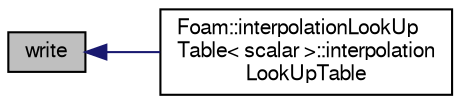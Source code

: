 digraph "write"
{
  bgcolor="transparent";
  edge [fontname="FreeSans",fontsize="10",labelfontname="FreeSans",labelfontsize="10"];
  node [fontname="FreeSans",fontsize="10",shape=record];
  rankdir="LR";
  Node13 [label="write",height=0.2,width=0.4,color="black", fillcolor="grey75", style="filled", fontcolor="black"];
  Node13 -> Node14 [dir="back",color="midnightblue",fontsize="10",style="solid",fontname="FreeSans"];
  Node14 [label="Foam::interpolationLookUp\lTable\< scalar \>::interpolation\lLookUpTable",height=0.2,width=0.4,color="black",URL="$a26730.html#a2b40efff97204aca607de65b3d6f960d",tooltip="Construct from dictionary. "];
}
